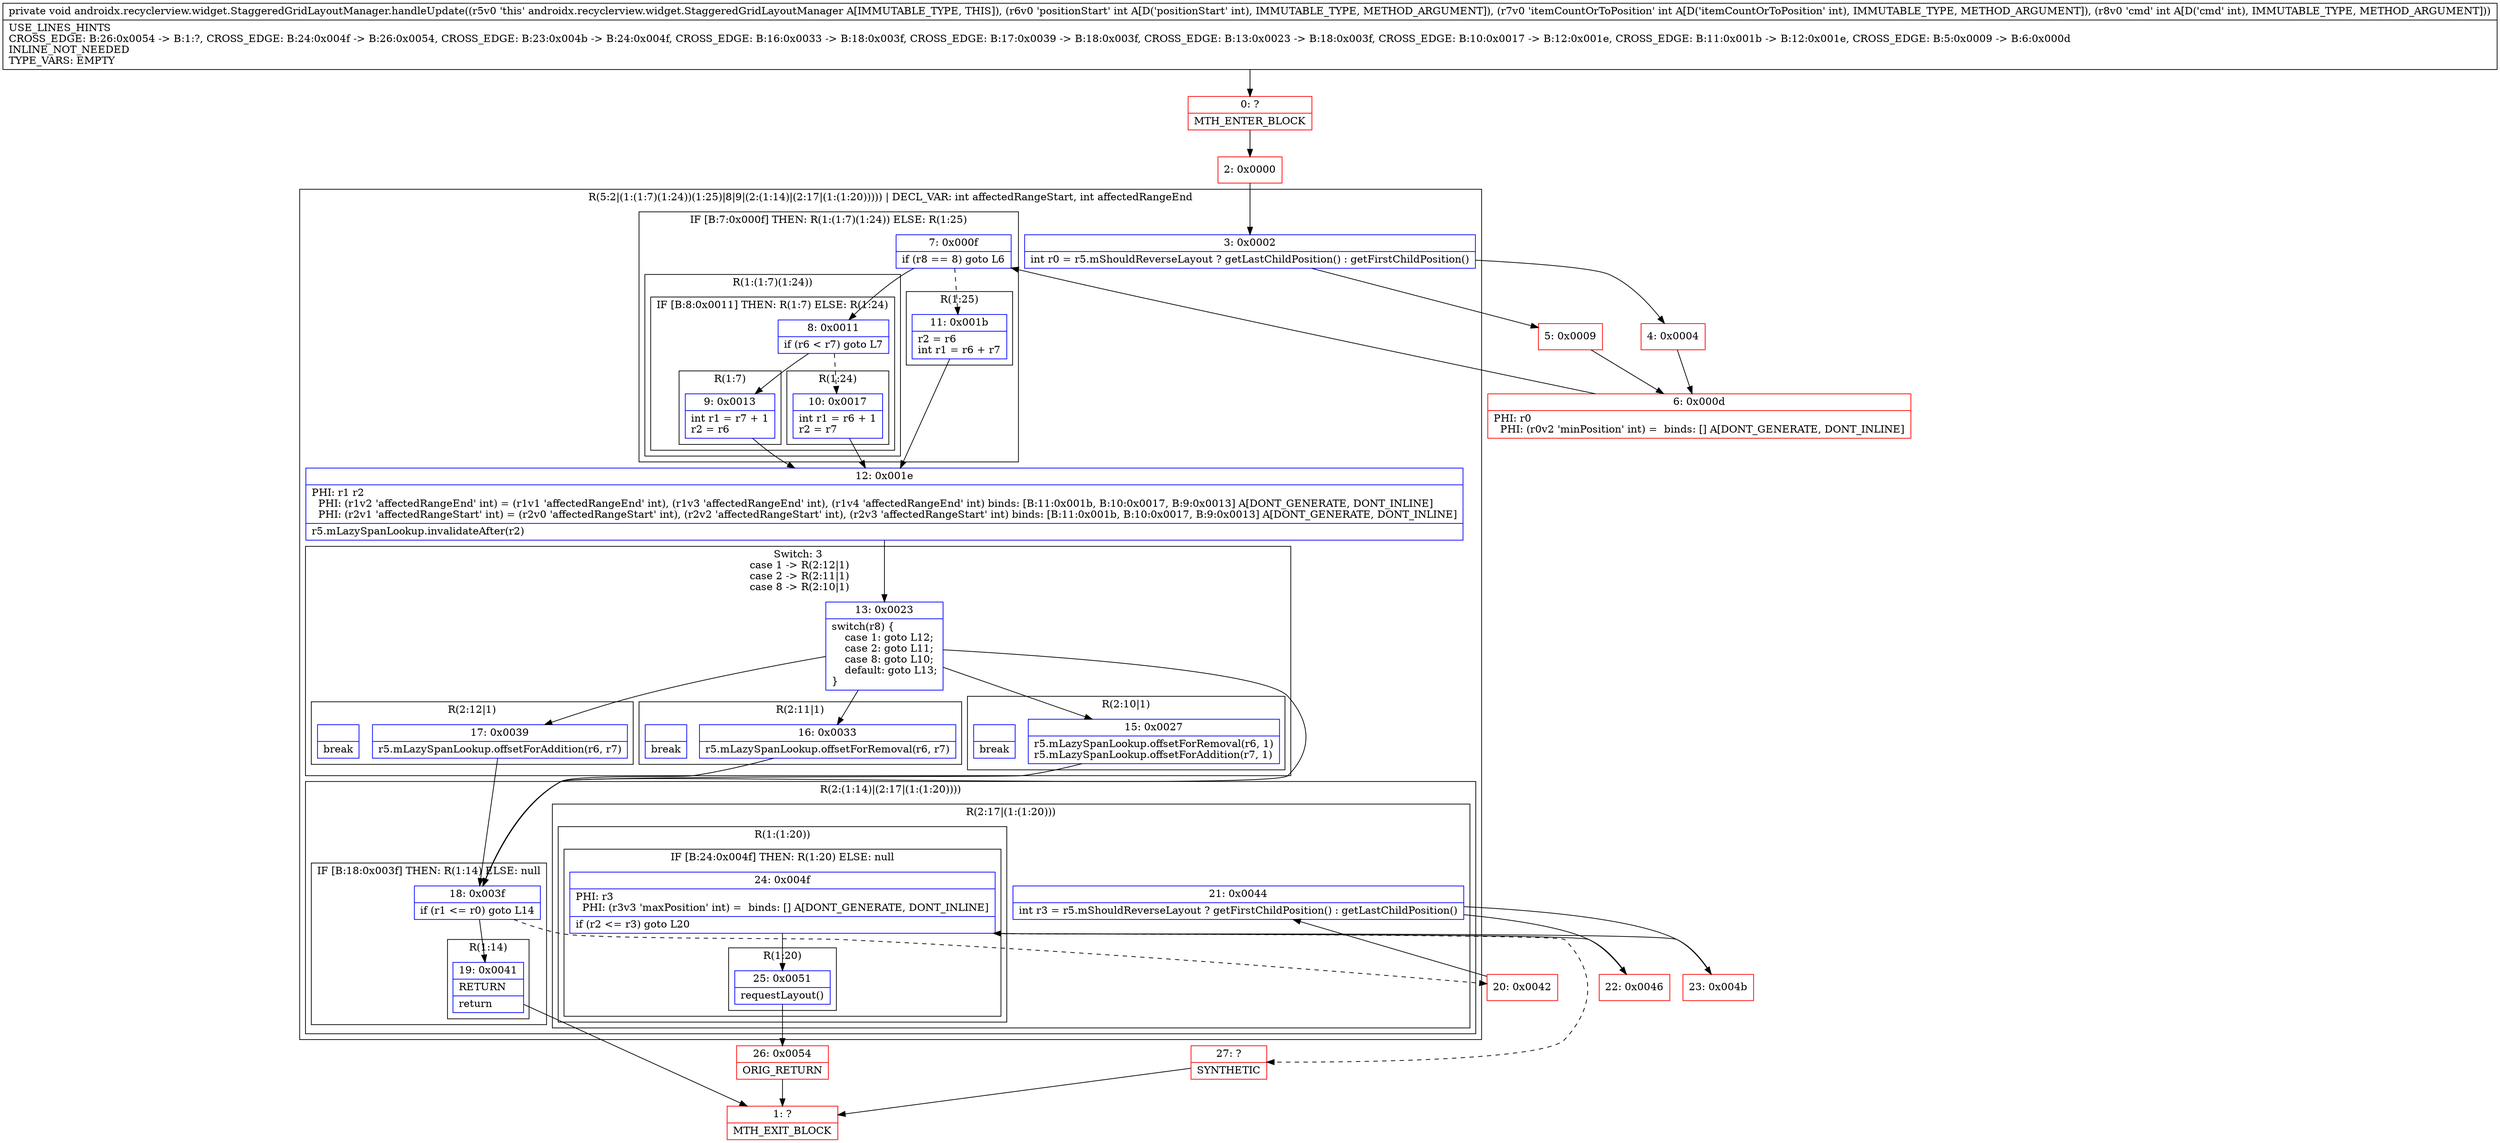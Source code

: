 digraph "CFG forandroidx.recyclerview.widget.StaggeredGridLayoutManager.handleUpdate(III)V" {
subgraph cluster_Region_424659117 {
label = "R(5:2|(1:(1:7)(1:24))(1:25)|8|9|(2:(1:14)|(2:17|(1:(1:20))))) | DECL_VAR: int affectedRangeStart, int affectedRangeEnd\l";
node [shape=record,color=blue];
Node_3 [shape=record,label="{3\:\ 0x0002|int r0 = r5.mShouldReverseLayout ? getLastChildPosition() : getFirstChildPosition()\l}"];
subgraph cluster_IfRegion_362715148 {
label = "IF [B:7:0x000f] THEN: R(1:(1:7)(1:24)) ELSE: R(1:25)";
node [shape=record,color=blue];
Node_7 [shape=record,label="{7\:\ 0x000f|if (r8 == 8) goto L6\l}"];
subgraph cluster_Region_452045963 {
label = "R(1:(1:7)(1:24))";
node [shape=record,color=blue];
subgraph cluster_IfRegion_908583587 {
label = "IF [B:8:0x0011] THEN: R(1:7) ELSE: R(1:24)";
node [shape=record,color=blue];
Node_8 [shape=record,label="{8\:\ 0x0011|if (r6 \< r7) goto L7\l}"];
subgraph cluster_Region_1845462361 {
label = "R(1:7)";
node [shape=record,color=blue];
Node_9 [shape=record,label="{9\:\ 0x0013|int r1 = r7 + 1\lr2 = r6\l}"];
}
subgraph cluster_Region_177352198 {
label = "R(1:24)";
node [shape=record,color=blue];
Node_10 [shape=record,label="{10\:\ 0x0017|int r1 = r6 + 1\lr2 = r7\l}"];
}
}
}
subgraph cluster_Region_459157959 {
label = "R(1:25)";
node [shape=record,color=blue];
Node_11 [shape=record,label="{11\:\ 0x001b|r2 = r6\lint r1 = r6 + r7\l}"];
}
}
Node_12 [shape=record,label="{12\:\ 0x001e|PHI: r1 r2 \l  PHI: (r1v2 'affectedRangeEnd' int) = (r1v1 'affectedRangeEnd' int), (r1v3 'affectedRangeEnd' int), (r1v4 'affectedRangeEnd' int) binds: [B:11:0x001b, B:10:0x0017, B:9:0x0013] A[DONT_GENERATE, DONT_INLINE]\l  PHI: (r2v1 'affectedRangeStart' int) = (r2v0 'affectedRangeStart' int), (r2v2 'affectedRangeStart' int), (r2v3 'affectedRangeStart' int) binds: [B:11:0x001b, B:10:0x0017, B:9:0x0013] A[DONT_GENERATE, DONT_INLINE]\l|r5.mLazySpanLookup.invalidateAfter(r2)\l}"];
subgraph cluster_SwitchRegion_1983746652 {
label = "Switch: 3
 case 1 -> R(2:12|1)
 case 2 -> R(2:11|1)
 case 8 -> R(2:10|1)";
node [shape=record,color=blue];
Node_13 [shape=record,label="{13\:\ 0x0023|switch(r8) \{\l    case 1: goto L12;\l    case 2: goto L11;\l    case 8: goto L10;\l    default: goto L13;\l\}\l}"];
subgraph cluster_Region_386017903 {
label = "R(2:12|1)";
node [shape=record,color=blue];
Node_17 [shape=record,label="{17\:\ 0x0039|r5.mLazySpanLookup.offsetForAddition(r6, r7)\l}"];
Node_InsnContainer_23024 [shape=record,label="{|break\l}"];
}
subgraph cluster_Region_163287465 {
label = "R(2:11|1)";
node [shape=record,color=blue];
Node_16 [shape=record,label="{16\:\ 0x0033|r5.mLazySpanLookup.offsetForRemoval(r6, r7)\l}"];
Node_InsnContainer_319708592 [shape=record,label="{|break\l}"];
}
subgraph cluster_Region_366562540 {
label = "R(2:10|1)";
node [shape=record,color=blue];
Node_15 [shape=record,label="{15\:\ 0x0027|r5.mLazySpanLookup.offsetForRemoval(r6, 1)\lr5.mLazySpanLookup.offsetForAddition(r7, 1)\l}"];
Node_InsnContainer_387209342 [shape=record,label="{|break\l}"];
}
}
subgraph cluster_Region_1115141612 {
label = "R(2:(1:14)|(2:17|(1:(1:20))))";
node [shape=record,color=blue];
subgraph cluster_IfRegion_385974681 {
label = "IF [B:18:0x003f] THEN: R(1:14) ELSE: null";
node [shape=record,color=blue];
Node_18 [shape=record,label="{18\:\ 0x003f|if (r1 \<= r0) goto L14\l}"];
subgraph cluster_Region_594904015 {
label = "R(1:14)";
node [shape=record,color=blue];
Node_19 [shape=record,label="{19\:\ 0x0041|RETURN\l|return\l}"];
}
}
subgraph cluster_Region_1986645046 {
label = "R(2:17|(1:(1:20)))";
node [shape=record,color=blue];
Node_21 [shape=record,label="{21\:\ 0x0044|int r3 = r5.mShouldReverseLayout ? getFirstChildPosition() : getLastChildPosition()\l}"];
subgraph cluster_Region_2081686881 {
label = "R(1:(1:20))";
node [shape=record,color=blue];
subgraph cluster_IfRegion_483593013 {
label = "IF [B:24:0x004f] THEN: R(1:20) ELSE: null";
node [shape=record,color=blue];
Node_24 [shape=record,label="{24\:\ 0x004f|PHI: r3 \l  PHI: (r3v3 'maxPosition' int) =  binds: [] A[DONT_GENERATE, DONT_INLINE]\l|if (r2 \<= r3) goto L20\l}"];
subgraph cluster_Region_1232500021 {
label = "R(1:20)";
node [shape=record,color=blue];
Node_25 [shape=record,label="{25\:\ 0x0051|requestLayout()\l}"];
}
}
}
}
}
}
Node_0 [shape=record,color=red,label="{0\:\ ?|MTH_ENTER_BLOCK\l}"];
Node_2 [shape=record,color=red,label="{2\:\ 0x0000}"];
Node_4 [shape=record,color=red,label="{4\:\ 0x0004}"];
Node_6 [shape=record,color=red,label="{6\:\ 0x000d|PHI: r0 \l  PHI: (r0v2 'minPosition' int) =  binds: [] A[DONT_GENERATE, DONT_INLINE]\l}"];
Node_1 [shape=record,color=red,label="{1\:\ ?|MTH_EXIT_BLOCK\l}"];
Node_20 [shape=record,color=red,label="{20\:\ 0x0042}"];
Node_22 [shape=record,color=red,label="{22\:\ 0x0046}"];
Node_26 [shape=record,color=red,label="{26\:\ 0x0054|ORIG_RETURN\l}"];
Node_27 [shape=record,color=red,label="{27\:\ ?|SYNTHETIC\l}"];
Node_23 [shape=record,color=red,label="{23\:\ 0x004b}"];
Node_5 [shape=record,color=red,label="{5\:\ 0x0009}"];
MethodNode[shape=record,label="{private void androidx.recyclerview.widget.StaggeredGridLayoutManager.handleUpdate((r5v0 'this' androidx.recyclerview.widget.StaggeredGridLayoutManager A[IMMUTABLE_TYPE, THIS]), (r6v0 'positionStart' int A[D('positionStart' int), IMMUTABLE_TYPE, METHOD_ARGUMENT]), (r7v0 'itemCountOrToPosition' int A[D('itemCountOrToPosition' int), IMMUTABLE_TYPE, METHOD_ARGUMENT]), (r8v0 'cmd' int A[D('cmd' int), IMMUTABLE_TYPE, METHOD_ARGUMENT]))  | USE_LINES_HINTS\lCROSS_EDGE: B:26:0x0054 \-\> B:1:?, CROSS_EDGE: B:24:0x004f \-\> B:26:0x0054, CROSS_EDGE: B:23:0x004b \-\> B:24:0x004f, CROSS_EDGE: B:16:0x0033 \-\> B:18:0x003f, CROSS_EDGE: B:17:0x0039 \-\> B:18:0x003f, CROSS_EDGE: B:13:0x0023 \-\> B:18:0x003f, CROSS_EDGE: B:10:0x0017 \-\> B:12:0x001e, CROSS_EDGE: B:11:0x001b \-\> B:12:0x001e, CROSS_EDGE: B:5:0x0009 \-\> B:6:0x000d\lINLINE_NOT_NEEDED\lTYPE_VARS: EMPTY\l}"];
MethodNode -> Node_0;Node_3 -> Node_4;
Node_3 -> Node_5;
Node_7 -> Node_8;
Node_7 -> Node_11[style=dashed];
Node_8 -> Node_9;
Node_8 -> Node_10[style=dashed];
Node_9 -> Node_12;
Node_10 -> Node_12;
Node_11 -> Node_12;
Node_12 -> Node_13;
Node_13 -> Node_15;
Node_13 -> Node_16;
Node_13 -> Node_17;
Node_13 -> Node_18;
Node_17 -> Node_18;
Node_16 -> Node_18;
Node_15 -> Node_18;
Node_18 -> Node_19;
Node_18 -> Node_20[style=dashed];
Node_19 -> Node_1;
Node_21 -> Node_22;
Node_21 -> Node_23;
Node_24 -> Node_25;
Node_24 -> Node_27[style=dashed];
Node_25 -> Node_26;
Node_0 -> Node_2;
Node_2 -> Node_3;
Node_4 -> Node_6;
Node_6 -> Node_7;
Node_20 -> Node_21;
Node_22 -> Node_24;
Node_26 -> Node_1;
Node_27 -> Node_1;
Node_23 -> Node_24;
Node_5 -> Node_6;
}

